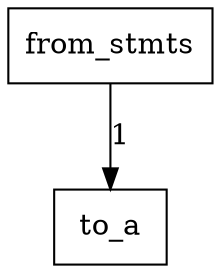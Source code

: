 digraph {
    graph [rankdir=TB
          ,bgcolor=transparent];
    node [shape=box
         ,fillcolor=white
         ,style=filled];
    0 [label=<from_stmts>];
    1 [label=<to_a>];
    0 -> 1 [label=1];
}